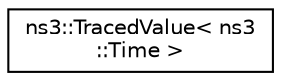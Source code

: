 digraph "Graphical Class Hierarchy"
{
 // LATEX_PDF_SIZE
  edge [fontname="Helvetica",fontsize="10",labelfontname="Helvetica",labelfontsize="10"];
  node [fontname="Helvetica",fontsize="10",shape=record];
  rankdir="LR";
  Node0 [label="ns3::TracedValue\< ns3\l::Time \>",height=0.2,width=0.4,color="black", fillcolor="white", style="filled",URL="$classns3_1_1_traced_value.html",tooltip=" "];
}
